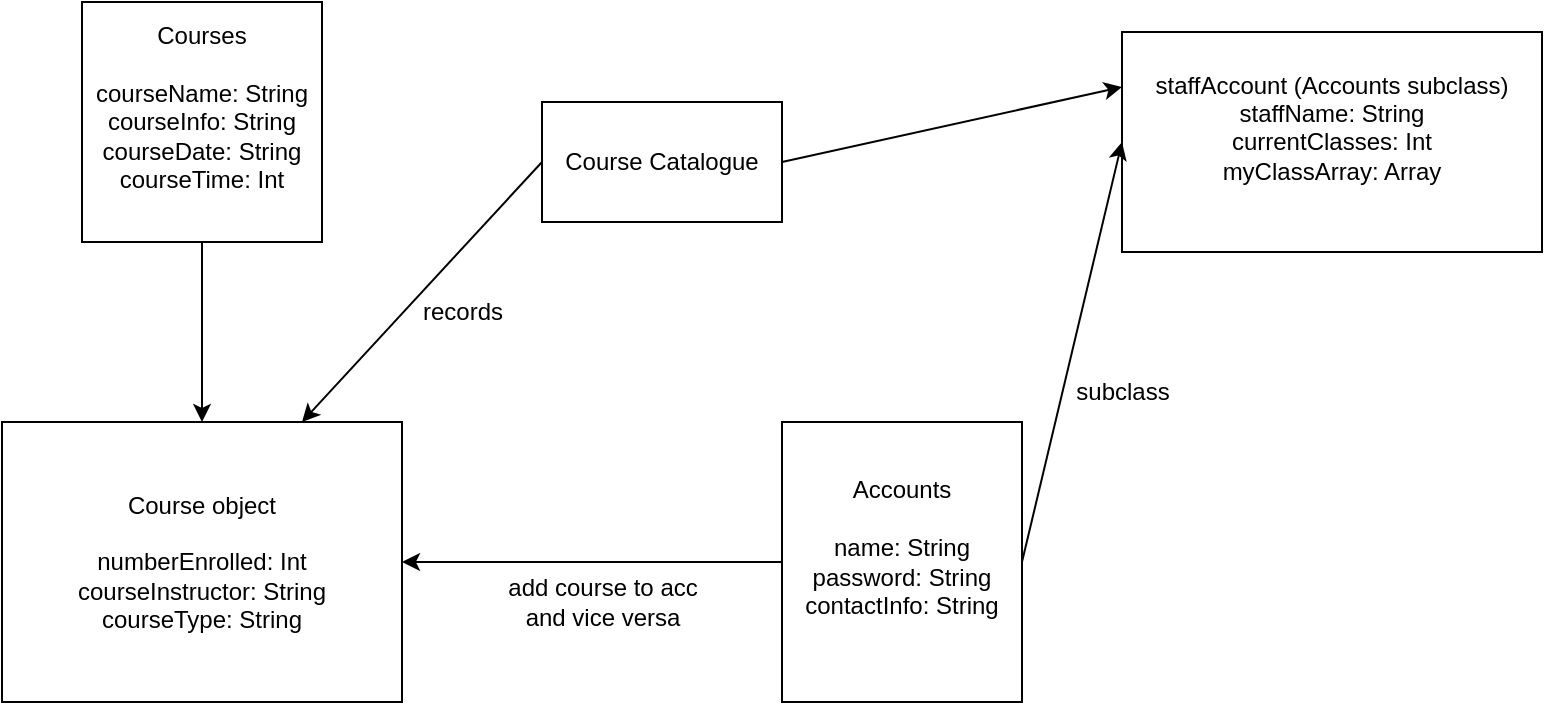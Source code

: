 <mxfile version="24.2.5" type="device">
  <diagram name="Page-1" id="fZlw2iJuap8lRHOYXd0B">
    <mxGraphModel dx="1434" dy="792" grid="1" gridSize="10" guides="1" tooltips="1" connect="1" arrows="1" fold="1" page="1" pageScale="1" pageWidth="850" pageHeight="1100" math="0" shadow="0">
      <root>
        <mxCell id="0" />
        <mxCell id="1" parent="0" />
        <mxCell id="5ZxzOIv58Bh727X50WS4-1" value="Accounts&lt;div&gt;&lt;br&gt;&lt;/div&gt;&lt;div&gt;name: String&lt;/div&gt;&lt;div&gt;password: String&lt;/div&gt;&lt;div&gt;contactInfo: String&lt;/div&gt;&lt;div&gt;&lt;br&gt;&lt;/div&gt;" style="rounded=0;whiteSpace=wrap;html=1;" vertex="1" parent="1">
          <mxGeometry x="420" y="280" width="120" height="140" as="geometry" />
        </mxCell>
        <mxCell id="5ZxzOIv58Bh727X50WS4-3" value="Courses&lt;div&gt;&lt;br&gt;&lt;/div&gt;&lt;div&gt;courseName: String&lt;/div&gt;&lt;div&gt;courseInfo: String&lt;/div&gt;&lt;div&gt;courseDate: String&lt;/div&gt;&lt;div&gt;courseTime: Int&lt;/div&gt;&lt;div&gt;&lt;br&gt;&lt;/div&gt;" style="rounded=0;whiteSpace=wrap;html=1;" vertex="1" parent="1">
          <mxGeometry x="70" y="70" width="120" height="120" as="geometry" />
        </mxCell>
        <mxCell id="5ZxzOIv58Bh727X50WS4-6" value="" style="endArrow=classic;html=1;rounded=0;exitX=0;exitY=0.5;exitDx=0;exitDy=0;entryX=1;entryY=0.5;entryDx=0;entryDy=0;" edge="1" parent="1" source="5ZxzOIv58Bh727X50WS4-1" target="5ZxzOIv58Bh727X50WS4-8">
          <mxGeometry width="50" height="50" relative="1" as="geometry">
            <mxPoint x="430" y="210" as="sourcePoint" />
            <mxPoint x="210" y="310" as="targetPoint" />
          </mxGeometry>
        </mxCell>
        <mxCell id="5ZxzOIv58Bh727X50WS4-7" value="add course to acc&lt;div&gt;and vice versa&lt;/div&gt;" style="text;html=1;align=center;verticalAlign=middle;resizable=0;points=[];autosize=1;strokeColor=none;fillColor=none;" vertex="1" parent="1">
          <mxGeometry x="270" y="350" width="120" height="40" as="geometry" />
        </mxCell>
        <mxCell id="5ZxzOIv58Bh727X50WS4-8" value="Course object&lt;div&gt;&lt;br&gt;&lt;/div&gt;&lt;div&gt;numberEnrolled: Int&lt;/div&gt;&lt;div&gt;courseInstructor: String&lt;/div&gt;&lt;div&gt;courseType: String&lt;/div&gt;" style="rounded=0;whiteSpace=wrap;html=1;" vertex="1" parent="1">
          <mxGeometry x="30" y="280" width="200" height="140" as="geometry" />
        </mxCell>
        <mxCell id="5ZxzOIv58Bh727X50WS4-10" value="" style="endArrow=classic;html=1;rounded=0;exitX=0.5;exitY=1;exitDx=0;exitDy=0;entryX=0.5;entryY=0;entryDx=0;entryDy=0;" edge="1" parent="1" source="5ZxzOIv58Bh727X50WS4-3" target="5ZxzOIv58Bh727X50WS4-8">
          <mxGeometry width="50" height="50" relative="1" as="geometry">
            <mxPoint x="400" y="430" as="sourcePoint" />
            <mxPoint x="450" y="380" as="targetPoint" />
          </mxGeometry>
        </mxCell>
        <mxCell id="5ZxzOIv58Bh727X50WS4-11" value="staffAccount (Accounts subclass)&lt;div&gt;staffName: String&lt;/div&gt;&lt;div&gt;currentClasses: Int&lt;/div&gt;&lt;div&gt;myClassArray: Array&lt;/div&gt;&lt;div&gt;&lt;br&gt;&lt;/div&gt;" style="rounded=0;whiteSpace=wrap;html=1;" vertex="1" parent="1">
          <mxGeometry x="590" y="85" width="210" height="110" as="geometry" />
        </mxCell>
        <mxCell id="5ZxzOIv58Bh727X50WS4-14" value="" style="endArrow=classic;html=1;rounded=0;exitX=1;exitY=0.5;exitDx=0;exitDy=0;entryX=0;entryY=0.5;entryDx=0;entryDy=0;" edge="1" parent="1" source="5ZxzOIv58Bh727X50WS4-1" target="5ZxzOIv58Bh727X50WS4-11">
          <mxGeometry width="50" height="50" relative="1" as="geometry">
            <mxPoint x="400" y="430" as="sourcePoint" />
            <mxPoint x="450" y="380" as="targetPoint" />
          </mxGeometry>
        </mxCell>
        <mxCell id="5ZxzOIv58Bh727X50WS4-18" value="Course Catalogue" style="rounded=0;whiteSpace=wrap;html=1;" vertex="1" parent="1">
          <mxGeometry x="300" y="120" width="120" height="60" as="geometry" />
        </mxCell>
        <mxCell id="5ZxzOIv58Bh727X50WS4-19" value="" style="endArrow=classic;html=1;rounded=0;entryX=0.75;entryY=0;entryDx=0;entryDy=0;exitX=0;exitY=0.5;exitDx=0;exitDy=0;" edge="1" parent="1" source="5ZxzOIv58Bh727X50WS4-18" target="5ZxzOIv58Bh727X50WS4-8">
          <mxGeometry width="50" height="50" relative="1" as="geometry">
            <mxPoint x="240" y="170" as="sourcePoint" />
            <mxPoint x="450" y="290" as="targetPoint" />
          </mxGeometry>
        </mxCell>
        <mxCell id="5ZxzOIv58Bh727X50WS4-21" value="records" style="text;html=1;align=center;verticalAlign=middle;resizable=0;points=[];autosize=1;strokeColor=none;fillColor=none;" vertex="1" parent="1">
          <mxGeometry x="230" y="210" width="60" height="30" as="geometry" />
        </mxCell>
        <mxCell id="5ZxzOIv58Bh727X50WS4-22" value="" style="endArrow=classic;html=1;rounded=0;exitX=1;exitY=0.5;exitDx=0;exitDy=0;entryX=0;entryY=0.25;entryDx=0;entryDy=0;" edge="1" parent="1" source="5ZxzOIv58Bh727X50WS4-18" target="5ZxzOIv58Bh727X50WS4-11">
          <mxGeometry width="50" height="50" relative="1" as="geometry">
            <mxPoint x="400" y="340" as="sourcePoint" />
            <mxPoint x="450" y="290" as="targetPoint" />
          </mxGeometry>
        </mxCell>
        <mxCell id="5ZxzOIv58Bh727X50WS4-23" value="subclass" style="text;html=1;align=center;verticalAlign=middle;resizable=0;points=[];autosize=1;strokeColor=none;fillColor=none;" vertex="1" parent="1">
          <mxGeometry x="555" y="250" width="70" height="30" as="geometry" />
        </mxCell>
      </root>
    </mxGraphModel>
  </diagram>
</mxfile>
